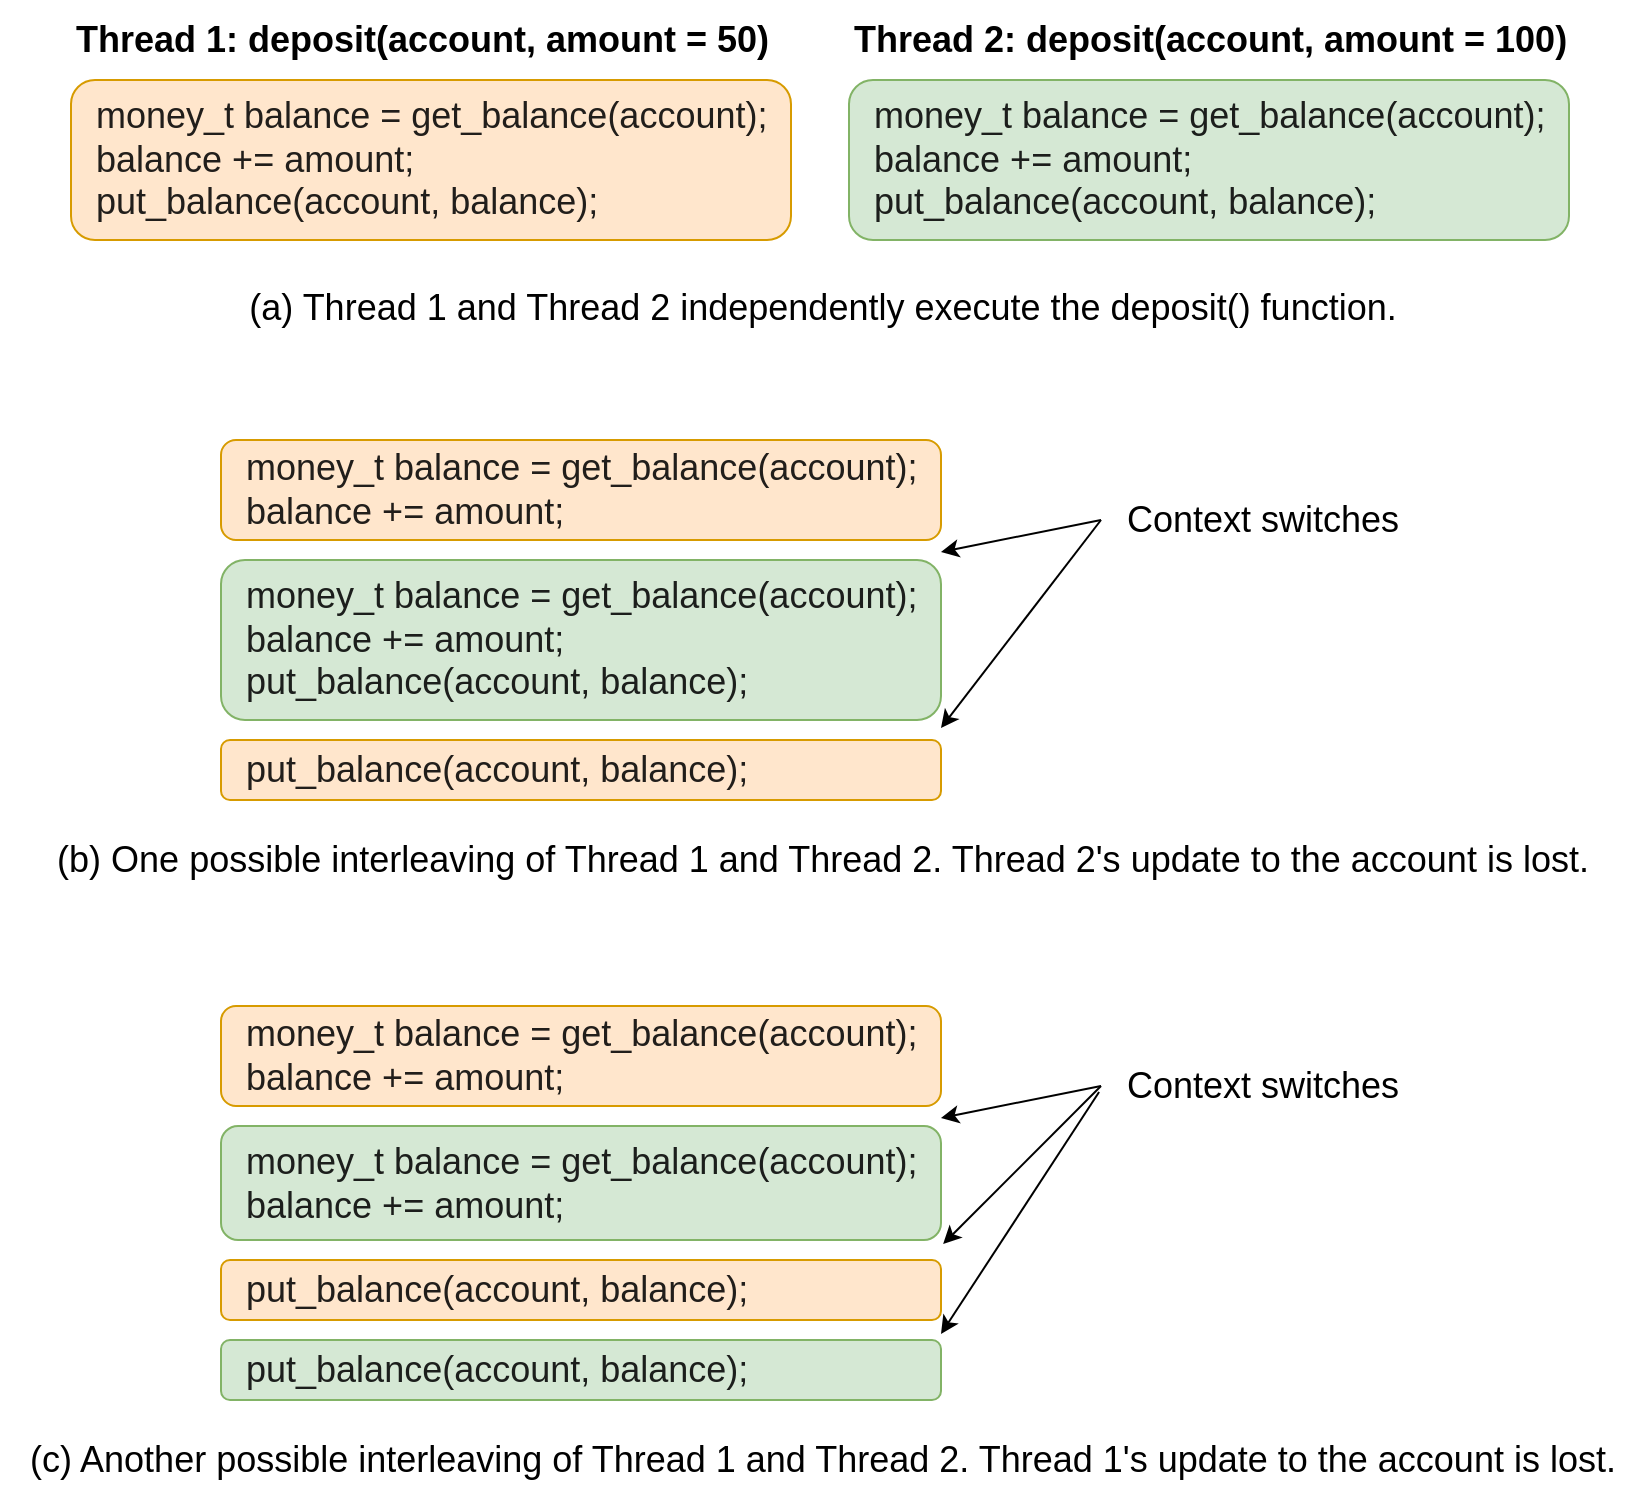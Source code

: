 <mxfile version="20.8.10" type="device"><diagram name="Page-1" id="JeoOWCyOCa7Mguu8PaI7"><mxGraphModel dx="1884" dy="764" grid="1" gridSize="10" guides="1" tooltips="1" connect="1" arrows="1" fold="1" page="1" pageScale="1" pageWidth="850" pageHeight="1100" math="0" shadow="0"><root><mxCell id="0"/><mxCell id="1" parent="0"/><mxCell id="iGPy_ZHtx2jETLUPUmeI-13" value="(a) Thread 1 and Thread 2 independently execute the deposit() function." style="text;html=1;align=center;verticalAlign=middle;resizable=0;points=[];autosize=1;strokeColor=none;fillColor=none;fontSize=18;" vertex="1" parent="1"><mxGeometry x="44.5" y="134" width="600" height="40" as="geometry"/></mxCell><mxCell id="iGPy_ZHtx2jETLUPUmeI-25" value="(b) One possible interleaving of Thread 1 and Thread 2. Thread 2's update to the account is lost." style="text;html=1;align=center;verticalAlign=middle;resizable=0;points=[];autosize=1;strokeColor=none;fillColor=none;fontSize=18;" vertex="1" parent="1"><mxGeometry x="-50.5" y="410" width="790" height="40" as="geometry"/></mxCell><mxCell id="iGPy_ZHtx2jETLUPUmeI-32" value="(c) Another possible interleaving of Thread 1 and Thread 2. Thread 1's update to the account is lost." style="text;html=1;align=center;verticalAlign=middle;resizable=0;points=[];autosize=1;strokeColor=none;fillColor=none;fontSize=18;" vertex="1" parent="1"><mxGeometry x="-65.5" y="710" width="820" height="40" as="geometry"/></mxCell><mxCell id="iGPy_ZHtx2jETLUPUmeI-36" value="" style="group" vertex="1" connectable="0" parent="1"><mxGeometry x="-30.5" width="750" height="120" as="geometry"/></mxCell><mxCell id="iGPy_ZHtx2jETLUPUmeI-8" value="Thread 1: deposit(account, amount = 50)" style="text;strokeColor=none;fillColor=none;html=1;fontSize=18;fontStyle=1;verticalAlign=middle;align=left;" vertex="1" parent="iGPy_ZHtx2jETLUPUmeI-36"><mxGeometry width="350" height="40" as="geometry"/></mxCell><mxCell id="iGPy_ZHtx2jETLUPUmeI-10" value="Thread 2: deposit(account, amount = 100)" style="text;strokeColor=none;fillColor=none;html=1;fontSize=18;fontStyle=1;verticalAlign=middle;align=left;" vertex="1" parent="iGPy_ZHtx2jETLUPUmeI-36"><mxGeometry x="389" width="361" height="40" as="geometry"/></mxCell><mxCell id="iGPy_ZHtx2jETLUPUmeI-4" value="&lt;pre style=&quot;box-sizing: unset; font-family: var(--jp-code-font-family); line-height: var(--jp-code-line-height); color: rgba(0, 0, 0, 0.87); border: none; margin-top: 0px; margin-bottom: 0px; padding: 0px; background-color: var(--jp-layout-color0); overflow: auto; word-break: break-all; overflow-wrap: break-word;&quot;&gt;&lt;code style=&quot;box-sizing: unset; font-family: var(--jp-code-font-family); line-height: var(--jp-code-line-height); border: 0px; background-color: var(--jp-layout-color0); color: var(--jp-content-font-color1); padding: 0px;&quot;&gt;&lt;font style=&quot;font-size: 18px;&quot;&gt;money_t balance = get_balance(account);&lt;br&gt;balance += amount;&lt;br&gt;put_balance(account, balance);&lt;/font&gt;&lt;/code&gt;&lt;/pre&gt;" style="rounded=1;whiteSpace=wrap;html=1;fillColor=#ffe6cc;strokeColor=#d79b00;align=left;spacingLeft=10;" vertex="1" parent="iGPy_ZHtx2jETLUPUmeI-36"><mxGeometry y="40" width="360" height="80" as="geometry"/></mxCell><mxCell id="iGPy_ZHtx2jETLUPUmeI-7" value="&lt;pre style=&quot;box-sizing: unset; font-family: var(--jp-code-font-family); line-height: var(--jp-code-line-height); color: rgba(0, 0, 0, 0.87); border: none; margin-top: 0px; margin-bottom: 0px; padding: 0px; background-color: var(--jp-layout-color0); overflow: auto; word-break: break-all; overflow-wrap: break-word;&quot;&gt;&lt;code style=&quot;box-sizing: unset; font-family: var(--jp-code-font-family); line-height: var(--jp-code-line-height); border: 0px; background-color: var(--jp-layout-color0); color: var(--jp-content-font-color1); padding: 0px;&quot;&gt;&lt;font style=&quot;font-size: 18px;&quot;&gt;money_t balance = get_balance(account);&lt;br&gt;balance += amount;&lt;br&gt;put_balance(account, balance);&lt;/font&gt;&lt;/code&gt;&lt;/pre&gt;" style="rounded=1;whiteSpace=wrap;html=1;fillColor=#d5e8d4;strokeColor=#82b366;align=left;spacingLeft=10;" vertex="1" parent="iGPy_ZHtx2jETLUPUmeI-36"><mxGeometry x="389" y="40" width="360" height="80" as="geometry"/></mxCell><mxCell id="iGPy_ZHtx2jETLUPUmeI-37" value="" style="group" vertex="1" connectable="0" parent="1"><mxGeometry x="44.5" y="220" width="600" height="180" as="geometry"/></mxCell><mxCell id="iGPy_ZHtx2jETLUPUmeI-19" value="&lt;pre style=&quot;box-sizing: unset; font-family: var(--jp-code-font-family); line-height: var(--jp-code-line-height); color: rgba(0, 0, 0, 0.87); border: none; margin-top: 0px; margin-bottom: 0px; padding: 0px; background-color: var(--jp-layout-color0); overflow: auto; word-break: break-all; overflow-wrap: break-word;&quot;&gt;&lt;code style=&quot;box-sizing: unset; font-family: var(--jp-code-font-family); line-height: var(--jp-code-line-height); border: 0px; background-color: var(--jp-layout-color0); color: var(--jp-content-font-color1); padding: 0px;&quot;&gt;&lt;font style=&quot;font-size: 18px;&quot;&gt;money_t balance = get_balance(account);&lt;br&gt;balance += amount;&lt;br&gt;&lt;/font&gt;&lt;/code&gt;&lt;/pre&gt;" style="rounded=1;whiteSpace=wrap;html=1;fillColor=#ffe6cc;strokeColor=#d79b00;align=left;spacingLeft=10;" vertex="1" parent="iGPy_ZHtx2jETLUPUmeI-37"><mxGeometry width="360" height="50" as="geometry"/></mxCell><mxCell id="iGPy_ZHtx2jETLUPUmeI-20" value="&lt;pre style=&quot;box-sizing: unset; font-family: var(--jp-code-font-family); line-height: var(--jp-code-line-height); color: rgba(0, 0, 0, 0.87); border: none; margin-top: 0px; margin-bottom: 0px; padding: 0px; background-color: var(--jp-layout-color0); overflow: auto; word-break: break-all; overflow-wrap: break-word;&quot;&gt;&lt;code style=&quot;box-sizing: unset; font-family: var(--jp-code-font-family); line-height: var(--jp-code-line-height); border: 0px; background-color: var(--jp-layout-color0); color: var(--jp-content-font-color1); padding: 0px;&quot;&gt;&lt;font style=&quot;font-size: 18px;&quot;&gt;money_t balance = get_balance(account);&lt;br&gt;balance += amount;&lt;br&gt;put_balance(account, balance);&lt;/font&gt;&lt;/code&gt;&lt;/pre&gt;" style="rounded=1;whiteSpace=wrap;html=1;fillColor=#d5e8d4;strokeColor=#82b366;align=left;spacingLeft=10;" vertex="1" parent="iGPy_ZHtx2jETLUPUmeI-37"><mxGeometry y="60" width="360" height="80" as="geometry"/></mxCell><mxCell id="iGPy_ZHtx2jETLUPUmeI-21" value="&lt;pre style=&quot;box-sizing: unset; font-family: var(--jp-code-font-family); line-height: var(--jp-code-line-height); color: rgba(0, 0, 0, 0.87); border: none; margin-top: 0px; margin-bottom: 0px; padding: 0px; background-color: var(--jp-layout-color0); overflow: auto; word-break: break-all; overflow-wrap: break-word;&quot;&gt;&lt;code style=&quot;box-sizing: unset; font-family: var(--jp-code-font-family); line-height: var(--jp-code-line-height); border: 0px; background-color: var(--jp-layout-color0); color: var(--jp-content-font-color1); padding: 0px;&quot;&gt;&lt;font style=&quot;font-size: 18px;&quot;&gt;put_balance(account, balance);&lt;br&gt;&lt;/font&gt;&lt;/code&gt;&lt;/pre&gt;" style="rounded=1;whiteSpace=wrap;html=1;fillColor=#ffe6cc;strokeColor=#d79b00;align=left;spacingLeft=10;" vertex="1" parent="iGPy_ZHtx2jETLUPUmeI-37"><mxGeometry y="150" width="360" height="30" as="geometry"/></mxCell><mxCell id="iGPy_ZHtx2jETLUPUmeI-22" value="" style="endArrow=classic;html=1;rounded=0;fontSize=18;entryX=1;entryY=1.18;entryDx=0;entryDy=0;entryPerimeter=0;" edge="1" parent="iGPy_ZHtx2jETLUPUmeI-37"><mxGeometry width="50" height="50" relative="1" as="geometry"><mxPoint x="440" y="40" as="sourcePoint"/><mxPoint x="360" y="56" as="targetPoint"/></mxGeometry></mxCell><mxCell id="iGPy_ZHtx2jETLUPUmeI-23" value="" style="endArrow=classic;html=1;rounded=0;fontSize=18;" edge="1" parent="iGPy_ZHtx2jETLUPUmeI-37"><mxGeometry width="50" height="50" relative="1" as="geometry"><mxPoint x="440" y="40" as="sourcePoint"/><mxPoint x="360" y="144" as="targetPoint"/></mxGeometry></mxCell><mxCell id="iGPy_ZHtx2jETLUPUmeI-24" value="Context switches" style="text;html=1;align=center;verticalAlign=middle;resizable=0;points=[];autosize=1;strokeColor=none;fillColor=none;fontSize=18;" vertex="1" parent="iGPy_ZHtx2jETLUPUmeI-37"><mxGeometry x="440" y="20" width="160" height="40" as="geometry"/></mxCell><mxCell id="iGPy_ZHtx2jETLUPUmeI-38" value="" style="group" vertex="1" connectable="0" parent="1"><mxGeometry x="44.5" y="503" width="600" height="197" as="geometry"/></mxCell><mxCell id="iGPy_ZHtx2jETLUPUmeI-26" value="&lt;pre style=&quot;box-sizing: unset; font-family: var(--jp-code-font-family); line-height: var(--jp-code-line-height); color: rgba(0, 0, 0, 0.87); border: none; margin-top: 0px; margin-bottom: 0px; padding: 0px; background-color: var(--jp-layout-color0); overflow: auto; word-break: break-all; overflow-wrap: break-word;&quot;&gt;&lt;code style=&quot;box-sizing: unset; font-family: var(--jp-code-font-family); line-height: var(--jp-code-line-height); border: 0px; background-color: var(--jp-layout-color0); color: var(--jp-content-font-color1); padding: 0px;&quot;&gt;&lt;font style=&quot;font-size: 18px;&quot;&gt;money_t balance = get_balance(account);&lt;br&gt;balance += amount;&lt;br&gt;&lt;/font&gt;&lt;/code&gt;&lt;/pre&gt;" style="rounded=1;whiteSpace=wrap;html=1;fillColor=#ffe6cc;strokeColor=#d79b00;align=left;spacingLeft=10;" vertex="1" parent="iGPy_ZHtx2jETLUPUmeI-38"><mxGeometry width="360" height="50" as="geometry"/></mxCell><mxCell id="iGPy_ZHtx2jETLUPUmeI-27" value="&lt;pre style=&quot;box-sizing: unset; font-family: var(--jp-code-font-family); line-height: var(--jp-code-line-height); color: rgba(0, 0, 0, 0.87); border: none; margin-top: 0px; margin-bottom: 0px; padding: 0px; background-color: var(--jp-layout-color0); overflow: auto; word-break: break-all; overflow-wrap: break-word;&quot;&gt;&lt;code style=&quot;box-sizing: unset; font-family: var(--jp-code-font-family); line-height: var(--jp-code-line-height); border: 0px; background-color: var(--jp-layout-color0); color: var(--jp-content-font-color1); padding: 0px;&quot;&gt;&lt;font style=&quot;font-size: 18px;&quot;&gt;money_t balance = get_balance(account);&lt;br&gt;balance += amount;&lt;br&gt;&lt;/font&gt;&lt;/code&gt;&lt;/pre&gt;" style="rounded=1;whiteSpace=wrap;html=1;fillColor=#d5e8d4;strokeColor=#82b366;align=left;spacingLeft=10;" vertex="1" parent="iGPy_ZHtx2jETLUPUmeI-38"><mxGeometry y="60" width="360" height="57" as="geometry"/></mxCell><mxCell id="iGPy_ZHtx2jETLUPUmeI-28" value="&lt;pre style=&quot;box-sizing: unset; font-family: var(--jp-code-font-family); line-height: var(--jp-code-line-height); color: rgba(0, 0, 0, 0.87); border: none; margin-top: 0px; margin-bottom: 0px; padding: 0px; background-color: var(--jp-layout-color0); overflow: auto; word-break: break-all; overflow-wrap: break-word;&quot;&gt;&lt;code style=&quot;box-sizing: unset; font-family: var(--jp-code-font-family); line-height: var(--jp-code-line-height); border: 0px; background-color: var(--jp-layout-color0); color: var(--jp-content-font-color1); padding: 0px;&quot;&gt;&lt;font style=&quot;font-size: 18px;&quot;&gt;put_balance(account, balance);&lt;br&gt;&lt;/font&gt;&lt;/code&gt;&lt;/pre&gt;" style="rounded=1;whiteSpace=wrap;html=1;fillColor=#ffe6cc;strokeColor=#d79b00;align=left;spacingLeft=10;" vertex="1" parent="iGPy_ZHtx2jETLUPUmeI-38"><mxGeometry y="127" width="360" height="30" as="geometry"/></mxCell><mxCell id="iGPy_ZHtx2jETLUPUmeI-29" value="" style="endArrow=classic;html=1;rounded=0;fontSize=18;entryX=1;entryY=1.18;entryDx=0;entryDy=0;entryPerimeter=0;" edge="1" parent="iGPy_ZHtx2jETLUPUmeI-38"><mxGeometry width="50" height="50" relative="1" as="geometry"><mxPoint x="440" y="40" as="sourcePoint"/><mxPoint x="360" y="56" as="targetPoint"/></mxGeometry></mxCell><mxCell id="iGPy_ZHtx2jETLUPUmeI-30" value="" style="endArrow=classic;html=1;rounded=0;fontSize=18;entryX=1.003;entryY=-0.267;entryDx=0;entryDy=0;entryPerimeter=0;" edge="1" parent="iGPy_ZHtx2jETLUPUmeI-38" target="iGPy_ZHtx2jETLUPUmeI-28"><mxGeometry width="50" height="50" relative="1" as="geometry"><mxPoint x="440" y="40" as="sourcePoint"/><mxPoint x="360" y="144" as="targetPoint"/></mxGeometry></mxCell><mxCell id="iGPy_ZHtx2jETLUPUmeI-31" value="Context switches" style="text;html=1;align=center;verticalAlign=middle;resizable=0;points=[];autosize=1;strokeColor=none;fillColor=none;fontSize=18;" vertex="1" parent="iGPy_ZHtx2jETLUPUmeI-38"><mxGeometry x="440" y="20" width="160" height="40" as="geometry"/></mxCell><mxCell id="iGPy_ZHtx2jETLUPUmeI-33" value="&lt;pre style=&quot;box-sizing: unset; font-family: var(--jp-code-font-family); line-height: var(--jp-code-line-height); color: rgba(0, 0, 0, 0.87); border: none; margin-top: 0px; margin-bottom: 0px; padding: 0px; background-color: var(--jp-layout-color0); overflow: auto; word-break: break-all; overflow-wrap: break-word;&quot;&gt;&lt;code style=&quot;box-sizing: unset; font-family: var(--jp-code-font-family); line-height: var(--jp-code-line-height); border: 0px; background-color: var(--jp-layout-color0); color: var(--jp-content-font-color1); padding: 0px;&quot;&gt;&lt;font style=&quot;font-size: 18px;&quot;&gt;put_balance(account, balance);&lt;br&gt;&lt;/font&gt;&lt;/code&gt;&lt;/pre&gt;" style="rounded=1;whiteSpace=wrap;html=1;fillColor=#d5e8d4;strokeColor=#82b366;align=left;spacingLeft=10;" vertex="1" parent="iGPy_ZHtx2jETLUPUmeI-38"><mxGeometry y="167" width="360" height="30" as="geometry"/></mxCell><mxCell id="iGPy_ZHtx2jETLUPUmeI-34" value="" style="endArrow=classic;html=1;rounded=0;fontSize=18;entryX=1;entryY=1.233;entryDx=0;entryDy=0;entryPerimeter=0;exitX=-0.006;exitY=0.575;exitDx=0;exitDy=0;exitPerimeter=0;" edge="1" parent="iGPy_ZHtx2jETLUPUmeI-38" source="iGPy_ZHtx2jETLUPUmeI-31" target="iGPy_ZHtx2jETLUPUmeI-28"><mxGeometry width="50" height="50" relative="1" as="geometry"><mxPoint x="430" y="57" as="sourcePoint"/><mxPoint x="371.08" y="128.99" as="targetPoint"/></mxGeometry></mxCell></root></mxGraphModel></diagram></mxfile>